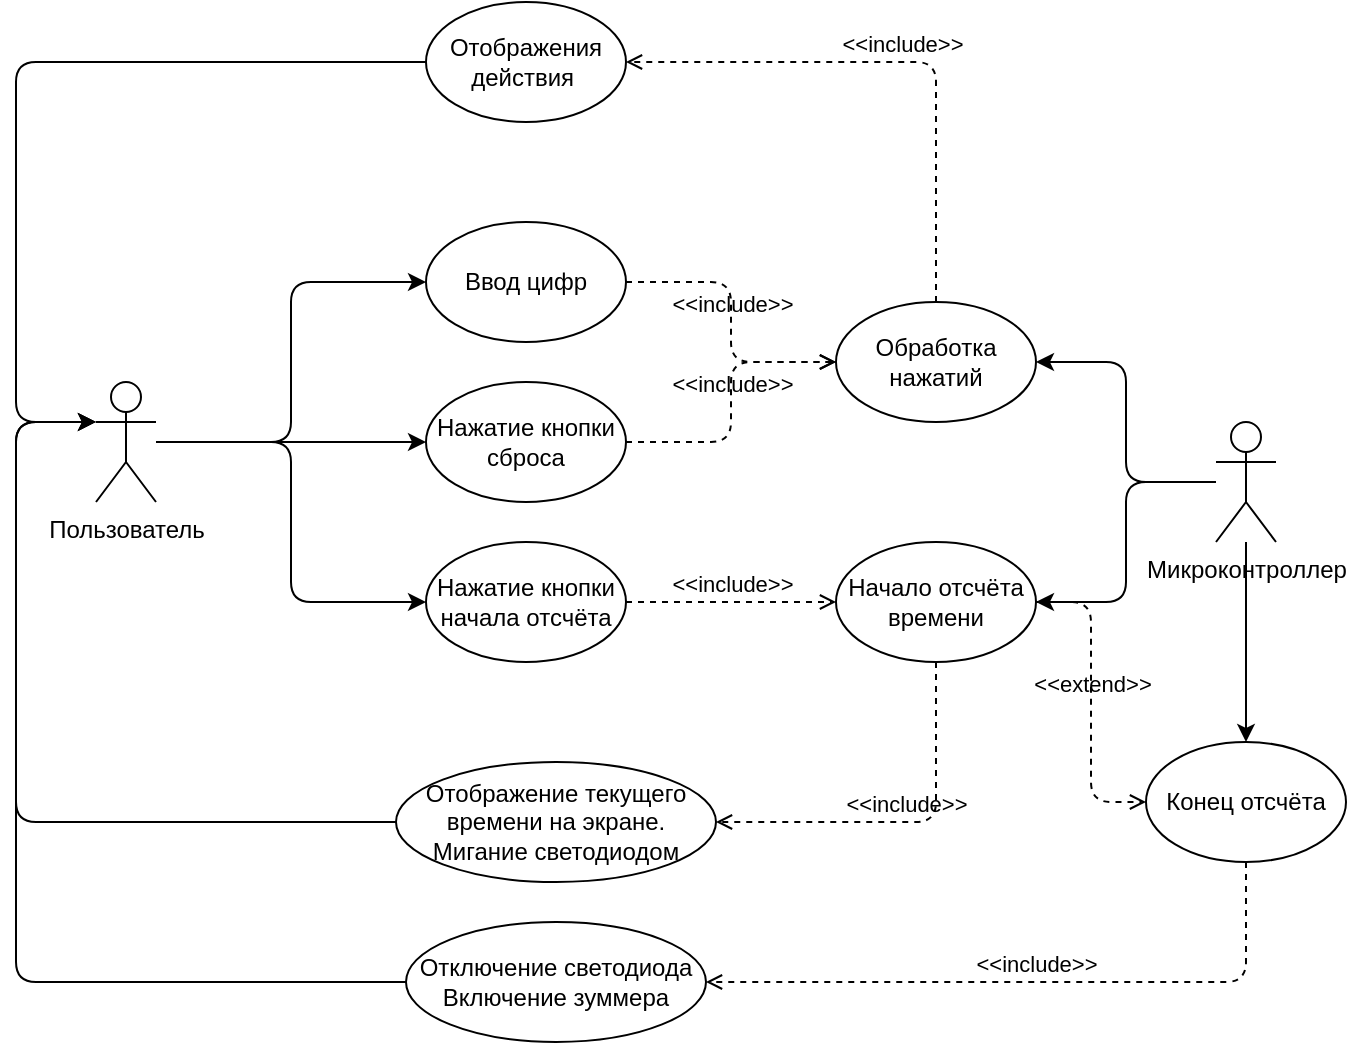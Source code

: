 <mxfile version="24.7.16">
  <diagram name="Страница — 1" id="1ZyhiHrq3p3qCcu-7uR-">
    <mxGraphModel dx="1302" dy="699" grid="1" gridSize="10" guides="1" tooltips="1" connect="1" arrows="1" fold="1" page="1" pageScale="1" pageWidth="850" pageHeight="1100" math="0" shadow="0">
      <root>
        <mxCell id="0" />
        <mxCell id="1" parent="0" />
        <mxCell id="fYELpKe_o-8hcV6DasQc-5" style="edgeStyle=orthogonalEdgeStyle;rounded=1;orthogonalLoop=1;jettySize=auto;html=1;entryX=0;entryY=0.5;entryDx=0;entryDy=0;curved=0;" edge="1" parent="1" source="fYELpKe_o-8hcV6DasQc-1" target="fYELpKe_o-8hcV6DasQc-4">
          <mxGeometry relative="1" as="geometry" />
        </mxCell>
        <mxCell id="fYELpKe_o-8hcV6DasQc-19" style="edgeStyle=orthogonalEdgeStyle;rounded=1;orthogonalLoop=1;jettySize=auto;html=1;entryX=0;entryY=0.5;entryDx=0;entryDy=0;curved=0;" edge="1" parent="1" source="fYELpKe_o-8hcV6DasQc-1" target="fYELpKe_o-8hcV6DasQc-18">
          <mxGeometry relative="1" as="geometry" />
        </mxCell>
        <mxCell id="fYELpKe_o-8hcV6DasQc-1" value="Пользователь&lt;div&gt;&lt;br&gt;&lt;/div&gt;" style="shape=umlActor;verticalLabelPosition=bottom;verticalAlign=top;html=1;" vertex="1" parent="1">
          <mxGeometry x="160" y="310" width="30" height="60" as="geometry" />
        </mxCell>
        <mxCell id="fYELpKe_o-8hcV6DasQc-4" value="Ввод цифр" style="ellipse;whiteSpace=wrap;html=1;align=center;" vertex="1" parent="1">
          <mxGeometry x="325" y="230" width="100" height="60" as="geometry" />
        </mxCell>
        <mxCell id="fYELpKe_o-8hcV6DasQc-15" style="edgeStyle=orthogonalEdgeStyle;rounded=1;orthogonalLoop=1;jettySize=auto;html=1;entryX=1;entryY=0.5;entryDx=0;entryDy=0;curved=0;" edge="1" parent="1" source="fYELpKe_o-8hcV6DasQc-6" target="fYELpKe_o-8hcV6DasQc-14">
          <mxGeometry relative="1" as="geometry" />
        </mxCell>
        <mxCell id="fYELpKe_o-8hcV6DasQc-26" style="edgeStyle=orthogonalEdgeStyle;rounded=1;orthogonalLoop=1;jettySize=auto;html=1;entryX=1;entryY=0.5;entryDx=0;entryDy=0;curved=0;" edge="1" parent="1" source="fYELpKe_o-8hcV6DasQc-6" target="fYELpKe_o-8hcV6DasQc-24">
          <mxGeometry relative="1" as="geometry" />
        </mxCell>
        <mxCell id="fYELpKe_o-8hcV6DasQc-34" style="edgeStyle=orthogonalEdgeStyle;rounded=1;orthogonalLoop=1;jettySize=auto;html=1;entryX=0.5;entryY=0;entryDx=0;entryDy=0;curved=0;" edge="1" parent="1" source="fYELpKe_o-8hcV6DasQc-6" target="fYELpKe_o-8hcV6DasQc-32">
          <mxGeometry relative="1" as="geometry" />
        </mxCell>
        <mxCell id="fYELpKe_o-8hcV6DasQc-6" value="&lt;div&gt;Микроконтроллер&lt;/div&gt;" style="shape=umlActor;verticalLabelPosition=bottom;verticalAlign=top;html=1;" vertex="1" parent="1">
          <mxGeometry x="720" y="330" width="30" height="60" as="geometry" />
        </mxCell>
        <mxCell id="fYELpKe_o-8hcV6DasQc-14" value="Обработка нажатий" style="ellipse;whiteSpace=wrap;html=1;align=center;" vertex="1" parent="1">
          <mxGeometry x="530" y="270" width="100" height="60" as="geometry" />
        </mxCell>
        <mxCell id="fYELpKe_o-8hcV6DasQc-17" value="&amp;lt;&amp;lt;include&amp;gt;&amp;gt;" style="html=1;verticalAlign=bottom;labelBackgroundColor=none;endArrow=open;endFill=0;dashed=1;rounded=1;exitX=1;exitY=0.5;exitDx=0;exitDy=0;entryX=0;entryY=0.5;entryDx=0;entryDy=0;edgeStyle=orthogonalEdgeStyle;curved=0;" edge="1" parent="1" source="fYELpKe_o-8hcV6DasQc-4" target="fYELpKe_o-8hcV6DasQc-14">
          <mxGeometry width="160" relative="1" as="geometry">
            <mxPoint x="450" y="140" as="sourcePoint" />
            <mxPoint x="510" y="220" as="targetPoint" />
          </mxGeometry>
        </mxCell>
        <mxCell id="fYELpKe_o-8hcV6DasQc-18" value="Нажатие кнопки начала отсчёта" style="ellipse;whiteSpace=wrap;html=1;align=center;" vertex="1" parent="1">
          <mxGeometry x="325" y="390" width="100" height="60" as="geometry" />
        </mxCell>
        <mxCell id="fYELpKe_o-8hcV6DasQc-20" value="&amp;lt;&amp;lt;include&amp;gt;&amp;gt;" style="html=1;verticalAlign=bottom;labelBackgroundColor=none;endArrow=open;endFill=0;dashed=1;rounded=1;exitX=1;exitY=0.5;exitDx=0;exitDy=0;edgeStyle=orthogonalEdgeStyle;entryX=0;entryY=0.5;entryDx=0;entryDy=0;" edge="1" parent="1" source="fYELpKe_o-8hcV6DasQc-18" target="fYELpKe_o-8hcV6DasQc-24">
          <mxGeometry width="160" relative="1" as="geometry">
            <mxPoint x="435" y="250" as="sourcePoint" />
            <mxPoint x="500" y="400" as="targetPoint" />
          </mxGeometry>
        </mxCell>
        <mxCell id="fYELpKe_o-8hcV6DasQc-21" value="&amp;lt;&amp;lt;include&amp;gt;&amp;gt;" style="html=1;verticalAlign=bottom;labelBackgroundColor=none;endArrow=open;endFill=0;dashed=1;rounded=1;entryX=1;entryY=0.5;entryDx=0;entryDy=0;edgeStyle=orthogonalEdgeStyle;curved=0;exitX=0.5;exitY=0;exitDx=0;exitDy=0;" edge="1" parent="1" source="fYELpKe_o-8hcV6DasQc-14" target="fYELpKe_o-8hcV6DasQc-22">
          <mxGeometry width="160" relative="1" as="geometry">
            <mxPoint x="580" y="170" as="sourcePoint" />
            <mxPoint x="635" y="110" as="targetPoint" />
          </mxGeometry>
        </mxCell>
        <mxCell id="fYELpKe_o-8hcV6DasQc-22" value="Отображения действия&amp;nbsp;" style="ellipse;whiteSpace=wrap;html=1;align=center;" vertex="1" parent="1">
          <mxGeometry x="325" y="120" width="100" height="60" as="geometry" />
        </mxCell>
        <mxCell id="fYELpKe_o-8hcV6DasQc-24" value="Начало отсчёта времени" style="ellipse;whiteSpace=wrap;html=1;align=center;" vertex="1" parent="1">
          <mxGeometry x="530" y="390" width="100" height="60" as="geometry" />
        </mxCell>
        <mxCell id="fYELpKe_o-8hcV6DasQc-29" style="edgeStyle=orthogonalEdgeStyle;rounded=1;orthogonalLoop=1;jettySize=auto;html=1;entryX=0;entryY=0.333;entryDx=0;entryDy=0;entryPerimeter=0;curved=0;" edge="1" parent="1" source="fYELpKe_o-8hcV6DasQc-27" target="fYELpKe_o-8hcV6DasQc-1">
          <mxGeometry relative="1" as="geometry">
            <mxPoint x="120" y="330" as="targetPoint" />
            <Array as="points">
              <mxPoint x="120" y="530" />
              <mxPoint x="120" y="330" />
            </Array>
          </mxGeometry>
        </mxCell>
        <mxCell id="fYELpKe_o-8hcV6DasQc-27" value="Отображение текущего времени на экране. Мигание светодиодом" style="ellipse;whiteSpace=wrap;html=1;align=center;" vertex="1" parent="1">
          <mxGeometry x="310" y="500" width="160" height="60" as="geometry" />
        </mxCell>
        <mxCell id="fYELpKe_o-8hcV6DasQc-30" value="&amp;lt;&amp;lt;include&amp;gt;&amp;gt;" style="html=1;verticalAlign=bottom;labelBackgroundColor=none;endArrow=open;endFill=0;dashed=1;rounded=1;exitX=0.5;exitY=1;exitDx=0;exitDy=0;edgeStyle=orthogonalEdgeStyle;entryX=1;entryY=0.5;entryDx=0;entryDy=0;" edge="1" parent="1" source="fYELpKe_o-8hcV6DasQc-24" target="fYELpKe_o-8hcV6DasQc-27">
          <mxGeometry width="160" relative="1" as="geometry">
            <mxPoint x="580" y="570" as="sourcePoint" />
            <mxPoint x="690" y="480" as="targetPoint" />
          </mxGeometry>
        </mxCell>
        <mxCell id="fYELpKe_o-8hcV6DasQc-31" value="&amp;lt;&amp;lt;extend&amp;gt;&amp;gt;" style="html=1;verticalAlign=bottom;labelBackgroundColor=none;endArrow=open;endFill=0;dashed=1;rounded=1;exitX=1;exitY=0.5;exitDx=0;exitDy=0;entryX=0;entryY=0.5;entryDx=0;entryDy=0;edgeStyle=orthogonalEdgeStyle;" edge="1" parent="1" source="fYELpKe_o-8hcV6DasQc-24" target="fYELpKe_o-8hcV6DasQc-32">
          <mxGeometry width="160" relative="1" as="geometry">
            <mxPoint x="670" y="480" as="sourcePoint" />
            <mxPoint x="830" y="480" as="targetPoint" />
          </mxGeometry>
        </mxCell>
        <mxCell id="fYELpKe_o-8hcV6DasQc-32" value="Конец отсчёта" style="ellipse;whiteSpace=wrap;html=1;align=center;" vertex="1" parent="1">
          <mxGeometry x="685" y="490" width="100" height="60" as="geometry" />
        </mxCell>
        <mxCell id="fYELpKe_o-8hcV6DasQc-35" value="&lt;div&gt;Отключение светодиода&lt;/div&gt;Включение зуммера" style="ellipse;whiteSpace=wrap;html=1;align=center;" vertex="1" parent="1">
          <mxGeometry x="315" y="580" width="150" height="60" as="geometry" />
        </mxCell>
        <mxCell id="fYELpKe_o-8hcV6DasQc-36" value="&amp;lt;&amp;lt;include&amp;gt;&amp;gt;" style="html=1;verticalAlign=bottom;labelBackgroundColor=none;endArrow=open;endFill=0;dashed=1;rounded=1;exitX=0.5;exitY=1;exitDx=0;exitDy=0;edgeStyle=orthogonalEdgeStyle;entryX=1;entryY=0.5;entryDx=0;entryDy=0;" edge="1" parent="1" source="fYELpKe_o-8hcV6DasQc-32" target="fYELpKe_o-8hcV6DasQc-35">
          <mxGeometry width="160" relative="1" as="geometry">
            <mxPoint x="590" y="450" as="sourcePoint" />
            <mxPoint x="480" y="540" as="targetPoint" />
          </mxGeometry>
        </mxCell>
        <mxCell id="fYELpKe_o-8hcV6DasQc-39" style="edgeStyle=orthogonalEdgeStyle;rounded=1;orthogonalLoop=1;jettySize=auto;html=1;exitX=0;exitY=0.5;exitDx=0;exitDy=0;entryX=0;entryY=0.333;entryDx=0;entryDy=0;entryPerimeter=0;curved=0;" edge="1" parent="1" source="fYELpKe_o-8hcV6DasQc-35" target="fYELpKe_o-8hcV6DasQc-1">
          <mxGeometry relative="1" as="geometry">
            <mxPoint x="90" y="330" as="targetPoint" />
            <mxPoint x="280" y="610" as="sourcePoint" />
            <Array as="points">
              <mxPoint x="120" y="610" />
              <mxPoint x="120" y="330" />
            </Array>
          </mxGeometry>
        </mxCell>
        <mxCell id="fYELpKe_o-8hcV6DasQc-40" style="edgeStyle=orthogonalEdgeStyle;rounded=1;orthogonalLoop=1;jettySize=auto;html=1;curved=0;exitX=0;exitY=0.5;exitDx=0;exitDy=0;entryX=0;entryY=0.333;entryDx=0;entryDy=0;entryPerimeter=0;" edge="1" parent="1" source="fYELpKe_o-8hcV6DasQc-22" target="fYELpKe_o-8hcV6DasQc-1">
          <mxGeometry relative="1" as="geometry">
            <mxPoint x="120" y="330" as="targetPoint" />
            <mxPoint x="320" y="540" as="sourcePoint" />
            <Array as="points">
              <mxPoint x="120" y="150" />
              <mxPoint x="120" y="330" />
            </Array>
          </mxGeometry>
        </mxCell>
        <mxCell id="fYELpKe_o-8hcV6DasQc-41" value="Нажатие кнопки сброса" style="ellipse;whiteSpace=wrap;html=1;align=center;" vertex="1" parent="1">
          <mxGeometry x="325" y="310" width="100" height="60" as="geometry" />
        </mxCell>
        <mxCell id="fYELpKe_o-8hcV6DasQc-42" style="edgeStyle=orthogonalEdgeStyle;rounded=1;orthogonalLoop=1;jettySize=auto;html=1;entryX=0;entryY=0.5;entryDx=0;entryDy=0;curved=0;" edge="1" parent="1" source="fYELpKe_o-8hcV6DasQc-1" target="fYELpKe_o-8hcV6DasQc-41">
          <mxGeometry relative="1" as="geometry">
            <mxPoint x="200" y="350" as="sourcePoint" />
            <mxPoint x="335" y="240" as="targetPoint" />
          </mxGeometry>
        </mxCell>
        <mxCell id="fYELpKe_o-8hcV6DasQc-43" value="&amp;lt;&amp;lt;include&amp;gt;&amp;gt;" style="html=1;verticalAlign=bottom;labelBackgroundColor=none;endArrow=open;endFill=0;dashed=1;rounded=1;exitX=1;exitY=0.5;exitDx=0;exitDy=0;edgeStyle=orthogonalEdgeStyle;curved=0;entryX=0;entryY=0.5;entryDx=0;entryDy=0;" edge="1" parent="1" source="fYELpKe_o-8hcV6DasQc-41" target="fYELpKe_o-8hcV6DasQc-14">
          <mxGeometry width="160" relative="1" as="geometry">
            <mxPoint x="450" y="320" as="sourcePoint" />
            <mxPoint x="490" y="310" as="targetPoint" />
          </mxGeometry>
        </mxCell>
      </root>
    </mxGraphModel>
  </diagram>
</mxfile>
